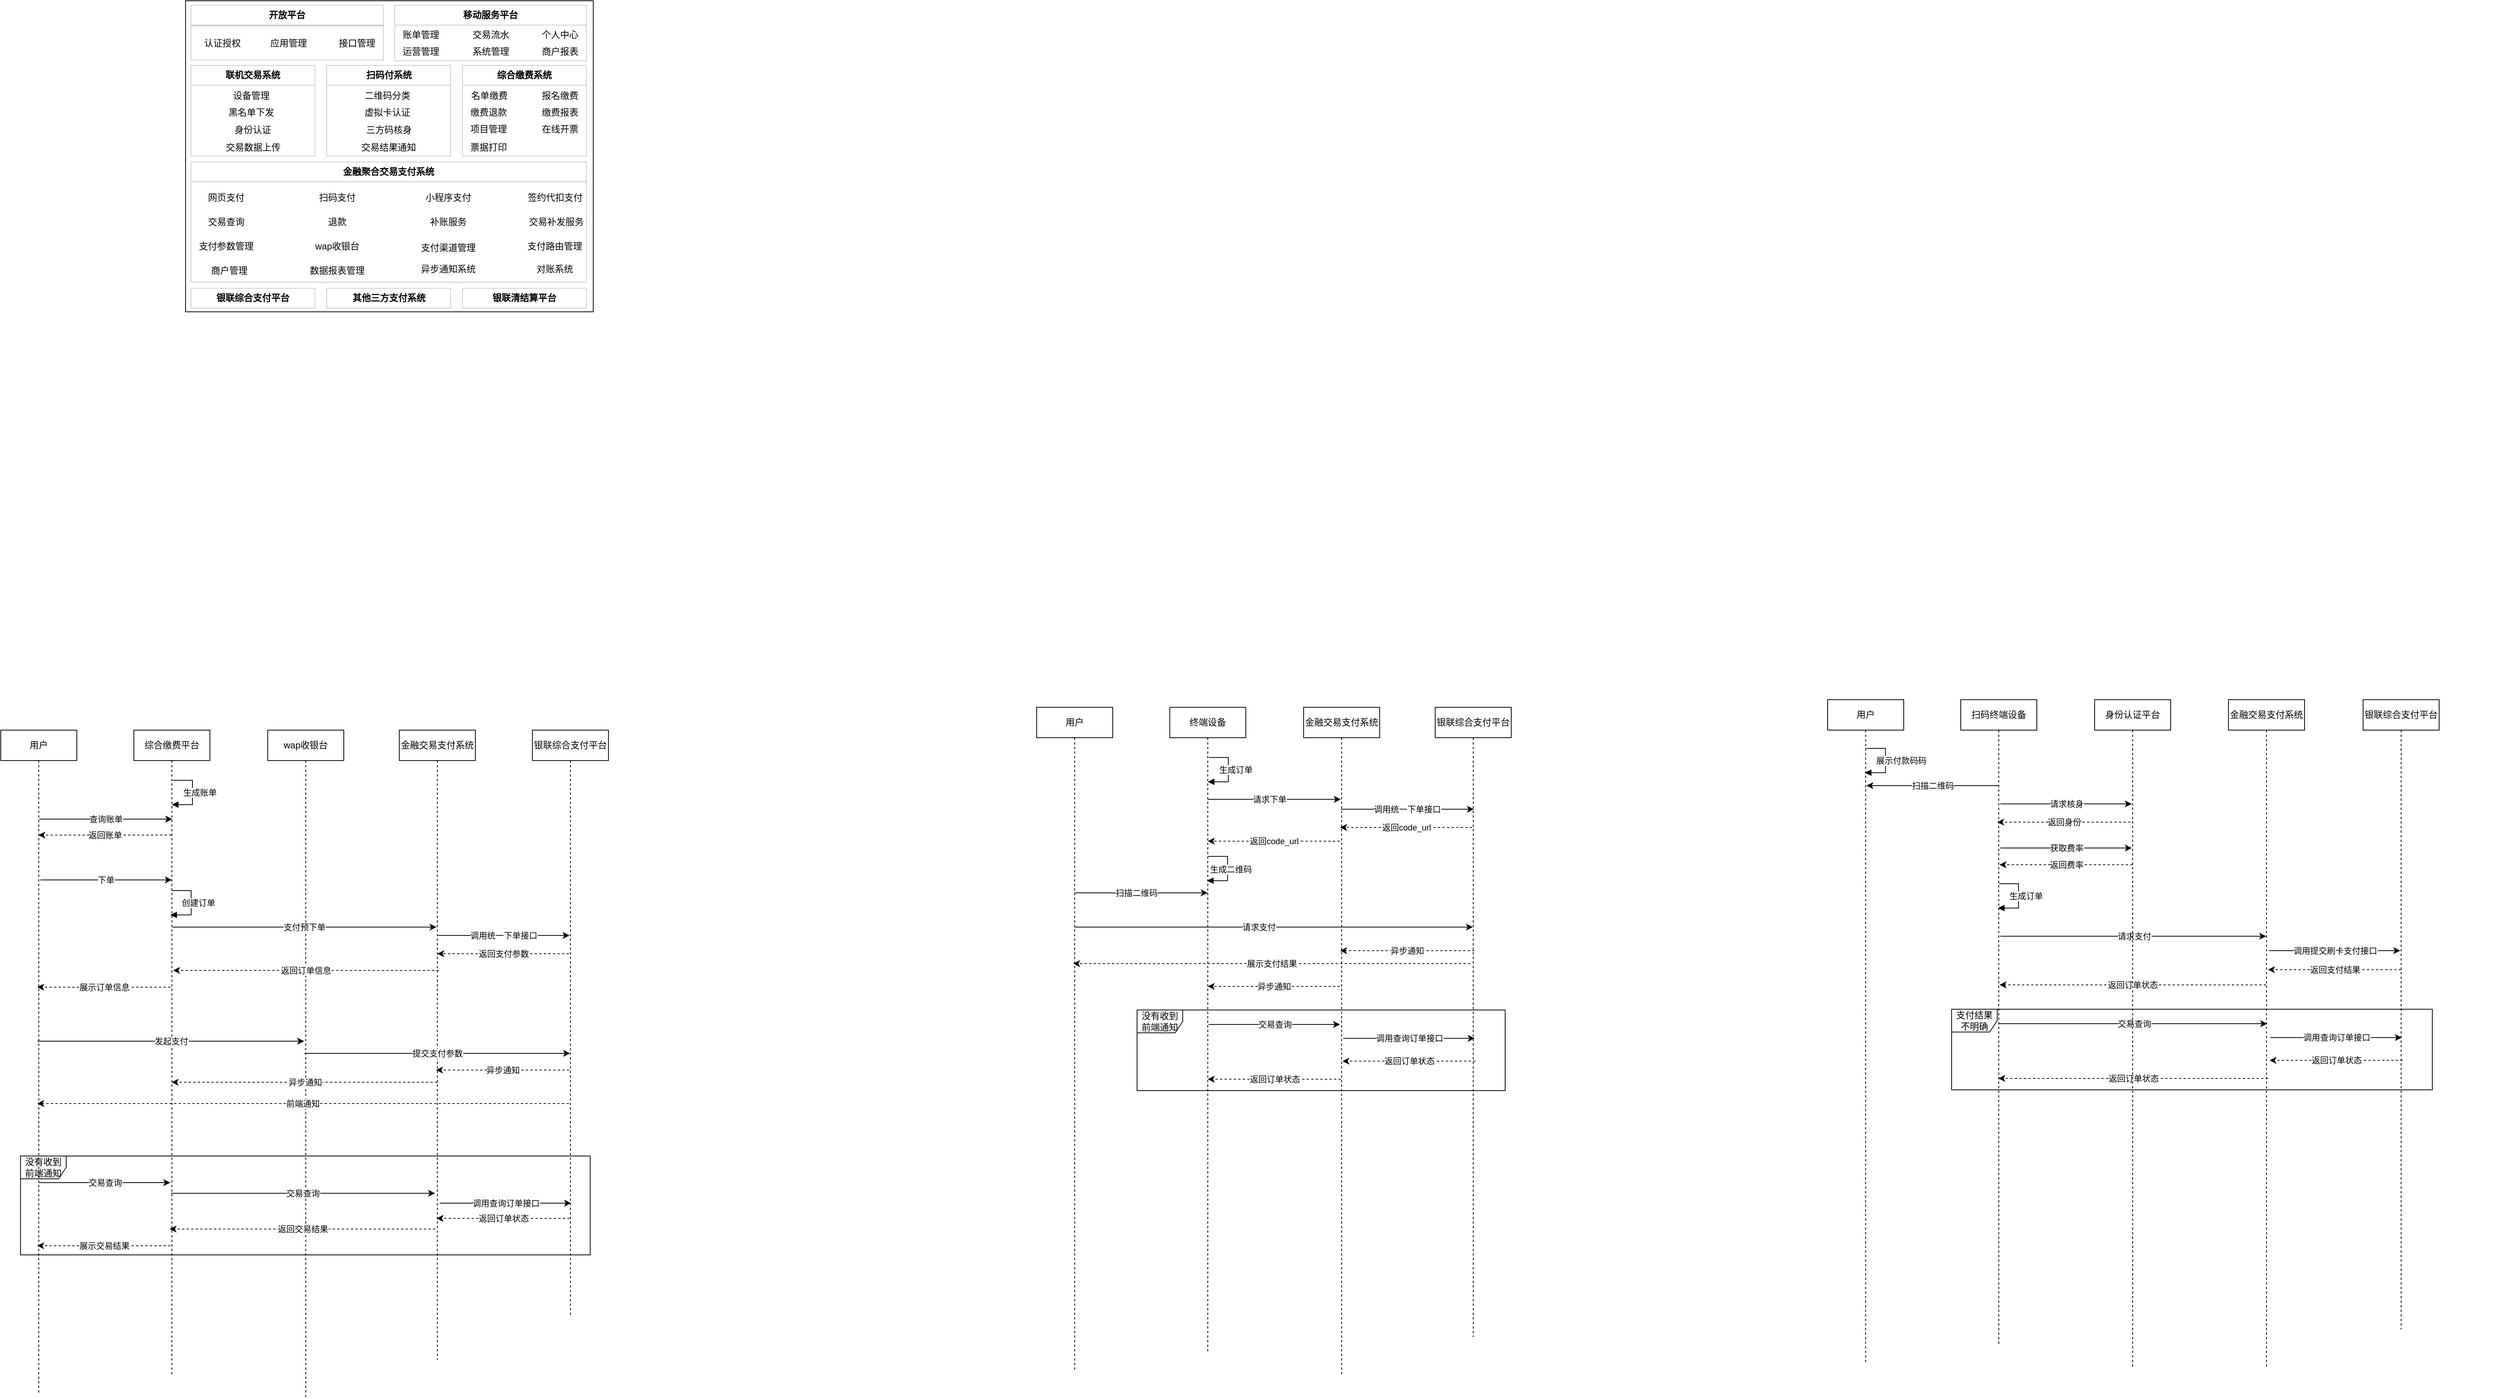 <mxfile version="13.10.8" type="github" pages="2">
  <diagram id="DybgV2dMm-oK95CopPqm" name="标书画图">
    <mxGraphModel dx="2479" dy="2188" grid="0" gridSize="10" guides="1" tooltips="1" connect="1" arrows="1" fold="1" page="0" pageScale="1" pageWidth="827" pageHeight="1169" math="0" shadow="0">
      <root>
        <mxCell id="0" />
        <mxCell id="1" parent="0" />
        <mxCell id="zKL8gyBiCPiRNHRH7Rql-82" value="支付结果不明确" style="shape=umlFrame;whiteSpace=wrap;html=1;" parent="1" vertex="1">
          <mxGeometry x="1373" y="-175" width="632" height="106" as="geometry" />
        </mxCell>
        <mxCell id="zKL8gyBiCPiRNHRH7Rql-27" value="没有收到前端通知" style="shape=umlFrame;whiteSpace=wrap;html=1;" parent="1" vertex="1">
          <mxGeometry x="-1166" y="18" width="749" height="130" as="geometry" />
        </mxCell>
        <mxCell id="xwB1ckmhTEfTMpIk9fc6-267" value="" style="rounded=0;whiteSpace=wrap;html=1;strokeColor=#000000;fillColor=none;" parent="1" vertex="1">
          <mxGeometry x="-949" y="-1501" width="536" height="409" as="geometry" />
        </mxCell>
        <mxCell id="T4yJkQ8KHL0_IrTnyPtb-2" value="" style="rounded=0;whiteSpace=wrap;html=1;verticalAlign=top;strokeColor=#CCCCCC;" parent="1" vertex="1">
          <mxGeometry x="-942" y="-1263" width="520" height="132" as="geometry" />
        </mxCell>
        <mxCell id="T4yJkQ8KHL0_IrTnyPtb-3" value="网页支付" style="text;html=1;strokeColor=none;fillColor=none;align=center;verticalAlign=middle;whiteSpace=wrap;rounded=0;" parent="1" vertex="1">
          <mxGeometry x="-930" y="-1252" width="69" height="19" as="geometry" />
        </mxCell>
        <mxCell id="xwB1ckmhTEfTMpIk9fc6-2" value="扫码支付" style="text;html=1;strokeColor=none;fillColor=none;align=center;verticalAlign=middle;whiteSpace=wrap;rounded=0;" parent="1" vertex="1">
          <mxGeometry x="-784" y="-1252" width="69" height="19" as="geometry" />
        </mxCell>
        <mxCell id="xwB1ckmhTEfTMpIk9fc6-3" value="小程序支付" style="text;html=1;strokeColor=none;fillColor=none;align=center;verticalAlign=middle;whiteSpace=wrap;rounded=0;" parent="1" vertex="1">
          <mxGeometry x="-638" y="-1252" width="69" height="19" as="geometry" />
        </mxCell>
        <mxCell id="xwB1ckmhTEfTMpIk9fc6-6" value="wap收银台" style="text;html=1;strokeColor=none;fillColor=none;align=center;verticalAlign=middle;whiteSpace=wrap;rounded=0;" parent="1" vertex="1">
          <mxGeometry x="-784" y="-1188" width="69" height="19" as="geometry" />
        </mxCell>
        <mxCell id="xwB1ckmhTEfTMpIk9fc6-7" value="支付渠道管理" style="text;html=1;strokeColor=none;fillColor=none;align=center;verticalAlign=middle;whiteSpace=wrap;rounded=0;" parent="1" vertex="1">
          <mxGeometry x="-643" y="-1188" width="79" height="23" as="geometry" />
        </mxCell>
        <mxCell id="xwB1ckmhTEfTMpIk9fc6-8" value="对账系统" style="text;html=1;strokeColor=none;fillColor=none;align=center;verticalAlign=middle;whiteSpace=wrap;rounded=0;" parent="1" vertex="1">
          <mxGeometry x="-503.5" y="-1158" width="79" height="19" as="geometry" />
        </mxCell>
        <mxCell id="xwB1ckmhTEfTMpIk9fc6-9" value="交易补发服务" style="text;html=1;strokeColor=none;fillColor=none;align=center;verticalAlign=middle;whiteSpace=wrap;rounded=0;" parent="1" vertex="1">
          <mxGeometry x="-501" y="-1220" width="79" height="19" as="geometry" />
        </mxCell>
        <mxCell id="xwB1ckmhTEfTMpIk9fc6-10" value="商户管理" style="text;html=1;strokeColor=none;fillColor=none;align=center;verticalAlign=middle;whiteSpace=wrap;rounded=0;" parent="1" vertex="1">
          <mxGeometry x="-931.5" y="-1156" width="79" height="19" as="geometry" />
        </mxCell>
        <mxCell id="xwB1ckmhTEfTMpIk9fc6-44" value="退款" style="text;html=1;strokeColor=none;fillColor=none;align=center;verticalAlign=middle;whiteSpace=wrap;rounded=0;" parent="1" vertex="1">
          <mxGeometry x="-789" y="-1220" width="79" height="19" as="geometry" />
        </mxCell>
        <mxCell id="xwB1ckmhTEfTMpIk9fc6-97" style="edgeStyle=orthogonalEdgeStyle;rounded=0;orthogonalLoop=1;jettySize=auto;html=1;exitX=0.5;exitY=1;exitDx=0;exitDy=0;" parent="1" source="xwB1ckmhTEfTMpIk9fc6-2" target="xwB1ckmhTEfTMpIk9fc6-2" edge="1">
          <mxGeometry relative="1" as="geometry" />
        </mxCell>
        <mxCell id="xwB1ckmhTEfTMpIk9fc6-98" value="支付路由管理" style="text;html=1;strokeColor=none;fillColor=none;align=center;verticalAlign=middle;whiteSpace=wrap;rounded=0;" parent="1" vertex="1">
          <mxGeometry x="-503.5" y="-1188" width="79" height="19" as="geometry" />
        </mxCell>
        <mxCell id="xwB1ckmhTEfTMpIk9fc6-111" value="交易查询" style="text;html=1;strokeColor=none;fillColor=none;align=center;verticalAlign=middle;whiteSpace=wrap;rounded=0;" parent="1" vertex="1">
          <mxGeometry x="-935" y="-1220" width="79" height="19" as="geometry" />
        </mxCell>
        <mxCell id="xwB1ckmhTEfTMpIk9fc6-128" value="" style="rounded=0;whiteSpace=wrap;html=1;verticalAlign=top;strokeColor=#CCCCCC;" parent="1" vertex="1">
          <mxGeometry x="-585" y="-1390" width="163" height="93" as="geometry" />
        </mxCell>
        <mxCell id="xwB1ckmhTEfTMpIk9fc6-129" value="在线开票" style="text;html=1;strokeColor=none;fillColor=none;align=center;verticalAlign=middle;whiteSpace=wrap;rounded=0;" parent="1" vertex="1">
          <mxGeometry x="-491" y="-1342" width="69" height="19" as="geometry" />
        </mxCell>
        <mxCell id="xwB1ckmhTEfTMpIk9fc6-133" value="项目管理" style="text;html=1;strokeColor=none;fillColor=none;align=center;verticalAlign=middle;whiteSpace=wrap;rounded=0;" parent="1" vertex="1">
          <mxGeometry x="-585.5" y="-1342" width="69" height="19" as="geometry" />
        </mxCell>
        <mxCell id="xwB1ckmhTEfTMpIk9fc6-135" value="缴费退款" style="text;html=1;strokeColor=none;fillColor=none;align=center;verticalAlign=middle;whiteSpace=wrap;rounded=0;" parent="1" vertex="1">
          <mxGeometry x="-585.5" y="-1364" width="69" height="19" as="geometry" />
        </mxCell>
        <mxCell id="xwB1ckmhTEfTMpIk9fc6-137" value="名单缴费" style="text;html=1;strokeColor=none;fillColor=none;align=center;verticalAlign=middle;whiteSpace=wrap;rounded=0;" parent="1" vertex="1">
          <mxGeometry x="-584" y="-1386" width="69" height="19" as="geometry" />
        </mxCell>
        <mxCell id="xwB1ckmhTEfTMpIk9fc6-140" value="票据打印" style="text;html=1;strokeColor=none;fillColor=none;align=center;verticalAlign=middle;whiteSpace=wrap;rounded=0;" parent="1" vertex="1">
          <mxGeometry x="-585.5" y="-1318" width="69" height="19" as="geometry" />
        </mxCell>
        <mxCell id="xwB1ckmhTEfTMpIk9fc6-141" style="edgeStyle=orthogonalEdgeStyle;rounded=0;orthogonalLoop=1;jettySize=auto;html=1;exitX=0.5;exitY=1;exitDx=0;exitDy=0;" parent="1" edge="1">
          <mxGeometry relative="1" as="geometry">
            <mxPoint x="-317.5" y="280" as="sourcePoint" />
            <mxPoint x="-317.5" y="280" as="targetPoint" />
          </mxGeometry>
        </mxCell>
        <mxCell id="xwB1ckmhTEfTMpIk9fc6-142" value="缴费报表" style="text;html=1;strokeColor=none;fillColor=none;align=center;verticalAlign=middle;whiteSpace=wrap;rounded=0;" parent="1" vertex="1">
          <mxGeometry x="-491" y="-1364" width="69" height="19" as="geometry" />
        </mxCell>
        <mxCell id="xwB1ckmhTEfTMpIk9fc6-161" value="数据报表管理" style="text;html=1;strokeColor=none;fillColor=none;align=center;verticalAlign=middle;whiteSpace=wrap;rounded=0;" parent="1" vertex="1">
          <mxGeometry x="-789" y="-1156" width="79" height="19" as="geometry" />
        </mxCell>
        <mxCell id="xwB1ckmhTEfTMpIk9fc6-167" value="支付参数管理" style="text;html=1;strokeColor=none;fillColor=none;align=center;verticalAlign=middle;whiteSpace=wrap;rounded=0;" parent="1" vertex="1">
          <mxGeometry x="-935" y="-1188" width="79" height="19" as="geometry" />
        </mxCell>
        <mxCell id="xwB1ckmhTEfTMpIk9fc6-178" value="综合缴费系统" style="rounded=0;whiteSpace=wrap;html=1;fontStyle=1;fillColor=none;strokeColor=#CCCCCC;" parent="1" vertex="1">
          <mxGeometry x="-585" y="-1416" width="163" height="26" as="geometry" />
        </mxCell>
        <mxCell id="xwB1ckmhTEfTMpIk9fc6-181" value="报名缴费" style="text;html=1;strokeColor=none;fillColor=none;align=center;verticalAlign=middle;whiteSpace=wrap;rounded=0;" parent="1" vertex="1">
          <mxGeometry x="-491" y="-1386" width="69" height="19" as="geometry" />
        </mxCell>
        <mxCell id="xwB1ckmhTEfTMpIk9fc6-188" value="" style="rounded=0;whiteSpace=wrap;html=1;verticalAlign=top;strokeColor=#CCCCCC;" parent="1" vertex="1">
          <mxGeometry x="-763.5" y="-1390" width="163" height="93" as="geometry" />
        </mxCell>
        <mxCell id="xwB1ckmhTEfTMpIk9fc6-191" value="三方码核身" style="text;html=1;strokeColor=none;fillColor=none;align=center;verticalAlign=middle;whiteSpace=wrap;rounded=0;" parent="1" vertex="1">
          <mxGeometry x="-716.5" y="-1341" width="69" height="19" as="geometry" />
        </mxCell>
        <mxCell id="xwB1ckmhTEfTMpIk9fc6-192" value="二维码分类" style="text;html=1;strokeColor=none;fillColor=none;align=center;verticalAlign=middle;whiteSpace=wrap;rounded=0;" parent="1" vertex="1">
          <mxGeometry x="-718.5" y="-1386" width="69" height="19" as="geometry" />
        </mxCell>
        <mxCell id="xwB1ckmhTEfTMpIk9fc6-194" value="交易结果通知" style="text;html=1;strokeColor=none;fillColor=none;align=center;verticalAlign=middle;whiteSpace=wrap;rounded=0;" parent="1" vertex="1">
          <mxGeometry x="-722" y="-1318" width="80" height="19" as="geometry" />
        </mxCell>
        <mxCell id="xwB1ckmhTEfTMpIk9fc6-195" value="扫码付系统" style="rounded=0;whiteSpace=wrap;html=1;fontStyle=1;fillColor=none;strokeColor=#CCCCCC;" parent="1" vertex="1">
          <mxGeometry x="-763.5" y="-1416" width="163" height="26" as="geometry" />
        </mxCell>
        <mxCell id="xwB1ckmhTEfTMpIk9fc6-196" value="虚拟卡认证" style="text;html=1;strokeColor=none;fillColor=none;align=center;verticalAlign=middle;whiteSpace=wrap;rounded=0;" parent="1" vertex="1">
          <mxGeometry x="-718.5" y="-1364" width="69" height="19" as="geometry" />
        </mxCell>
        <mxCell id="xwB1ckmhTEfTMpIk9fc6-200" value="" style="rounded=0;whiteSpace=wrap;html=1;verticalAlign=top;strokeColor=#CCCCCC;" parent="1" vertex="1">
          <mxGeometry x="-942" y="-1390" width="163" height="93" as="geometry" />
        </mxCell>
        <mxCell id="xwB1ckmhTEfTMpIk9fc6-201" value="身份认证" style="text;html=1;strokeColor=none;fillColor=none;align=center;verticalAlign=middle;whiteSpace=wrap;rounded=0;" parent="1" vertex="1">
          <mxGeometry x="-895" y="-1341" width="69" height="19" as="geometry" />
        </mxCell>
        <mxCell id="xwB1ckmhTEfTMpIk9fc6-202" value="设备管理" style="text;html=1;strokeColor=none;fillColor=none;align=center;verticalAlign=middle;whiteSpace=wrap;rounded=0;" parent="1" vertex="1">
          <mxGeometry x="-897" y="-1386" width="69" height="19" as="geometry" />
        </mxCell>
        <mxCell id="xwB1ckmhTEfTMpIk9fc6-203" value="交易数据上传" style="text;html=1;strokeColor=none;fillColor=none;align=center;verticalAlign=middle;whiteSpace=wrap;rounded=0;" parent="1" vertex="1">
          <mxGeometry x="-900.5" y="-1318" width="80" height="19" as="geometry" />
        </mxCell>
        <mxCell id="xwB1ckmhTEfTMpIk9fc6-204" value="联机交易系统" style="rounded=0;whiteSpace=wrap;html=1;fontStyle=1;fillColor=none;strokeColor=#CCCCCC;" parent="1" vertex="1">
          <mxGeometry x="-942" y="-1416" width="163" height="26" as="geometry" />
        </mxCell>
        <mxCell id="xwB1ckmhTEfTMpIk9fc6-205" value="黑名单下发" style="text;html=1;strokeColor=none;fillColor=none;align=center;verticalAlign=middle;whiteSpace=wrap;rounded=0;" parent="1" vertex="1">
          <mxGeometry x="-897" y="-1364" width="69" height="19" as="geometry" />
        </mxCell>
        <mxCell id="xwB1ckmhTEfTMpIk9fc6-220" value="金融聚合交易支付系统" style="rounded=0;whiteSpace=wrap;html=1;fontStyle=1;fillColor=none;strokeColor=#CCCCCC;" parent="1" vertex="1">
          <mxGeometry x="-942" y="-1289" width="520" height="26" as="geometry" />
        </mxCell>
        <mxCell id="xwB1ckmhTEfTMpIk9fc6-221" value="签约代扣支付" style="text;html=1;strokeColor=none;fillColor=none;align=center;verticalAlign=middle;whiteSpace=wrap;rounded=0;" parent="1" vertex="1">
          <mxGeometry x="-502" y="-1252" width="77.5" height="19" as="geometry" />
        </mxCell>
        <mxCell id="xwB1ckmhTEfTMpIk9fc6-227" style="edgeStyle=orthogonalEdgeStyle;rounded=0;orthogonalLoop=1;jettySize=auto;html=1;exitX=0.5;exitY=1;exitDx=0;exitDy=0;" parent="1" edge="1">
          <mxGeometry relative="1" as="geometry">
            <mxPoint x="-895.5" y="-1201" as="sourcePoint" />
            <mxPoint x="-895.5" y="-1201" as="targetPoint" />
          </mxGeometry>
        </mxCell>
        <mxCell id="xwB1ckmhTEfTMpIk9fc6-232" value="银联综合支付平台" style="rounded=0;whiteSpace=wrap;html=1;fontStyle=1;strokeColor=#CCCCCC;fillColor=none;" parent="1" vertex="1">
          <mxGeometry x="-942" y="-1123" width="163" height="26" as="geometry" />
        </mxCell>
        <mxCell id="xwB1ckmhTEfTMpIk9fc6-238" value="其他三方支付系统" style="rounded=0;whiteSpace=wrap;html=1;fontStyle=1;strokeColor=#CCCCCC;fillColor=none;" parent="1" vertex="1">
          <mxGeometry x="-763.5" y="-1123" width="163" height="26" as="geometry" />
        </mxCell>
        <mxCell id="xwB1ckmhTEfTMpIk9fc6-244" value="银联清结算平台" style="rounded=0;whiteSpace=wrap;html=1;fontStyle=1;strokeColor=#CCCCCC;fillColor=none;" parent="1" vertex="1">
          <mxGeometry x="-585" y="-1123" width="163" height="26" as="geometry" />
        </mxCell>
        <mxCell id="xwB1ckmhTEfTMpIk9fc6-246" value="" style="rounded=0;whiteSpace=wrap;html=1;verticalAlign=top;strokeColor=#CCCCCC;" parent="1" vertex="1">
          <mxGeometry x="-942" y="-1468" width="253" height="45" as="geometry" />
        </mxCell>
        <mxCell id="xwB1ckmhTEfTMpIk9fc6-247" value="" style="rounded=0;whiteSpace=wrap;html=1;verticalAlign=top;strokeColor=#CCCCCC;" parent="1" vertex="1">
          <mxGeometry x="-674" y="-1469" width="252" height="47" as="geometry" />
        </mxCell>
        <mxCell id="xwB1ckmhTEfTMpIk9fc6-249" value="认证授权" style="text;html=1;strokeColor=none;fillColor=none;align=center;verticalAlign=middle;whiteSpace=wrap;rounded=0;" parent="1" vertex="1">
          <mxGeometry x="-935" y="-1455" width="69" height="19" as="geometry" />
        </mxCell>
        <mxCell id="xwB1ckmhTEfTMpIk9fc6-250" value="应用管理" style="text;html=1;fillColor=none;align=center;verticalAlign=middle;whiteSpace=wrap;rounded=0;" parent="1" vertex="1">
          <mxGeometry x="-848" y="-1455" width="69" height="19" as="geometry" />
        </mxCell>
        <mxCell id="xwB1ckmhTEfTMpIk9fc6-251" value="接口管理" style="text;html=1;strokeColor=none;fillColor=none;align=center;verticalAlign=middle;whiteSpace=wrap;rounded=0;" parent="1" vertex="1">
          <mxGeometry x="-758" y="-1455" width="69" height="19" as="geometry" />
        </mxCell>
        <mxCell id="xwB1ckmhTEfTMpIk9fc6-252" value="商户报表" style="text;html=1;strokeColor=none;fillColor=none;align=center;verticalAlign=middle;whiteSpace=wrap;rounded=0;" parent="1" vertex="1">
          <mxGeometry x="-491" y="-1444" width="69" height="19" as="geometry" />
        </mxCell>
        <mxCell id="xwB1ckmhTEfTMpIk9fc6-253" value="个人中心" style="text;html=1;strokeColor=none;fillColor=none;align=center;verticalAlign=middle;whiteSpace=wrap;rounded=0;" parent="1" vertex="1">
          <mxGeometry x="-491" y="-1466" width="69" height="19" as="geometry" />
        </mxCell>
        <mxCell id="xwB1ckmhTEfTMpIk9fc6-254" value="系统管理" style="text;html=1;strokeColor=none;fillColor=none;align=center;verticalAlign=middle;whiteSpace=wrap;rounded=0;" parent="1" vertex="1">
          <mxGeometry x="-582.5" y="-1444" width="69" height="19" as="geometry" />
        </mxCell>
        <mxCell id="xwB1ckmhTEfTMpIk9fc6-255" value="运营管理" style="text;html=1;strokeColor=none;fillColor=none;align=center;verticalAlign=middle;whiteSpace=wrap;rounded=0;" parent="1" vertex="1">
          <mxGeometry x="-674" y="-1444" width="69" height="19" as="geometry" />
        </mxCell>
        <mxCell id="xwB1ckmhTEfTMpIk9fc6-256" value="交易流水" style="text;html=1;strokeColor=none;fillColor=none;align=center;verticalAlign=middle;whiteSpace=wrap;rounded=0;" parent="1" vertex="1">
          <mxGeometry x="-582.5" y="-1466" width="69" height="19" as="geometry" />
        </mxCell>
        <mxCell id="xwB1ckmhTEfTMpIk9fc6-258" value="账单管理" style="text;html=1;strokeColor=none;fillColor=none;align=center;verticalAlign=middle;whiteSpace=wrap;rounded=0;" parent="1" vertex="1">
          <mxGeometry x="-674" y="-1466" width="69" height="19" as="geometry" />
        </mxCell>
        <mxCell id="xwB1ckmhTEfTMpIk9fc6-259" value="开放平台" style="rounded=0;whiteSpace=wrap;html=1;fontStyle=1;fillColor=none;strokeColor=#CCCCCC;" parent="1" vertex="1">
          <mxGeometry x="-942" y="-1495" width="253" height="26" as="geometry" />
        </mxCell>
        <mxCell id="xwB1ckmhTEfTMpIk9fc6-260" value="移动服务平台" style="rounded=0;whiteSpace=wrap;html=1;fontStyle=1;fillColor=none;strokeColor=#CCCCCC;" parent="1" vertex="1">
          <mxGeometry x="-674" y="-1495" width="252" height="26" as="geometry" />
        </mxCell>
        <mxCell id="xwB1ckmhTEfTMpIk9fc6-265" value="补账服务" style="text;html=1;strokeColor=none;fillColor=none;align=center;verticalAlign=middle;whiteSpace=wrap;rounded=0;" parent="1" vertex="1">
          <mxGeometry x="-643" y="-1220" width="79" height="19" as="geometry" />
        </mxCell>
        <mxCell id="xwB1ckmhTEfTMpIk9fc6-266" value="异步通知系统" style="text;html=1;strokeColor=none;fillColor=none;align=center;verticalAlign=middle;whiteSpace=wrap;rounded=0;" parent="1" vertex="1">
          <mxGeometry x="-643" y="-1158" width="79" height="19" as="geometry" />
        </mxCell>
        <mxCell id="zKL8gyBiCPiRNHRH7Rql-1" value="用户" style="shape=umlLifeline;perimeter=lifelinePerimeter;whiteSpace=wrap;html=1;container=1;collapsible=0;recursiveResize=0;outlineConnect=0;" parent="1" vertex="1">
          <mxGeometry x="-1192" y="-542" width="100" height="872" as="geometry" />
        </mxCell>
        <mxCell id="zKL8gyBiCPiRNHRH7Rql-2" value="综合缴费平台" style="shape=umlLifeline;perimeter=lifelinePerimeter;whiteSpace=wrap;html=1;container=1;collapsible=0;recursiveResize=0;outlineConnect=0;" parent="1" vertex="1">
          <mxGeometry x="-1017" y="-542" width="100" height="848" as="geometry" />
        </mxCell>
        <mxCell id="zKL8gyBiCPiRNHRH7Rql-3" value="wap收银台" style="shape=umlLifeline;perimeter=lifelinePerimeter;whiteSpace=wrap;html=1;container=1;collapsible=0;recursiveResize=0;outlineConnect=0;" parent="1" vertex="1">
          <mxGeometry x="-841" y="-542" width="100" height="878" as="geometry" />
        </mxCell>
        <mxCell id="zKL8gyBiCPiRNHRH7Rql-4" value="金融交易支付系统" style="shape=umlLifeline;perimeter=lifelinePerimeter;whiteSpace=wrap;html=1;container=1;collapsible=0;recursiveResize=0;outlineConnect=0;" parent="1" vertex="1">
          <mxGeometry x="-668" y="-542" width="100" height="828" as="geometry" />
        </mxCell>
        <mxCell id="zKL8gyBiCPiRNHRH7Rql-6" value="查询账单" style="endArrow=classic;html=1;" parent="1" edge="1">
          <mxGeometry width="50" height="50" relative="1" as="geometry">
            <mxPoint x="-1141.333" y="-425" as="sourcePoint" />
            <mxPoint x="-966.5" y="-425" as="targetPoint" />
            <Array as="points">
              <mxPoint x="-1054" y="-425" />
            </Array>
          </mxGeometry>
        </mxCell>
        <mxCell id="zKL8gyBiCPiRNHRH7Rql-7" value="返回账单" style="endArrow=classic;html=1;dashed=1;" parent="1" edge="1">
          <mxGeometry width="50" height="50" relative="1" as="geometry">
            <mxPoint x="-967.5" y="-404" as="sourcePoint" />
            <mxPoint x="-1142.5" y="-404" as="targetPoint" />
            <Array as="points">
              <mxPoint x="-1044" y="-404" />
            </Array>
          </mxGeometry>
        </mxCell>
        <mxCell id="zKL8gyBiCPiRNHRH7Rql-8" value="下单" style="endArrow=classic;html=1;" parent="1" edge="1">
          <mxGeometry width="50" height="50" relative="1" as="geometry">
            <mxPoint x="-1140.003" y="-345" as="sourcePoint" />
            <mxPoint x="-967.17" y="-345" as="targetPoint" />
            <Array as="points">
              <mxPoint x="-1052.67" y="-345" />
            </Array>
          </mxGeometry>
        </mxCell>
        <mxCell id="zKL8gyBiCPiRNHRH7Rql-15" value="生成账单" style="edgeStyle=orthogonalEdgeStyle;html=1;align=left;spacingLeft=2;endArrow=block;rounded=0;" parent="1" edge="1">
          <mxGeometry x="-0.018" y="-16" relative="1" as="geometry">
            <mxPoint x="-965.5" y="-476" as="sourcePoint" />
            <Array as="points">
              <mxPoint x="-940" y="-476" />
              <mxPoint x="-940" y="-444" />
            </Array>
            <mxPoint x="-966.976" y="-444" as="targetPoint" />
            <mxPoint as="offset" />
          </mxGeometry>
        </mxCell>
        <mxCell id="zKL8gyBiCPiRNHRH7Rql-16" value="支付预下单" style="endArrow=classic;html=1;" parent="1" edge="1">
          <mxGeometry width="50" height="50" relative="1" as="geometry">
            <mxPoint x="-966.173" y="-283" as="sourcePoint" />
            <mxPoint x="-619.17" y="-283" as="targetPoint" />
            <Array as="points">
              <mxPoint x="-878.84" y="-283" />
            </Array>
          </mxGeometry>
        </mxCell>
        <mxCell id="zKL8gyBiCPiRNHRH7Rql-18" value="返回订单信息" style="endArrow=classic;html=1;dashed=1;" parent="1" edge="1">
          <mxGeometry width="50" height="50" relative="1" as="geometry">
            <mxPoint x="-616.09" y="-226" as="sourcePoint" />
            <mxPoint x="-965.423" y="-226" as="targetPoint" />
            <Array as="points">
              <mxPoint x="-692.59" y="-226" />
            </Array>
          </mxGeometry>
        </mxCell>
        <mxCell id="zKL8gyBiCPiRNHRH7Rql-19" value="创建订单" style="edgeStyle=orthogonalEdgeStyle;html=1;align=left;spacingLeft=2;endArrow=block;rounded=0;" parent="1" edge="1">
          <mxGeometry x="-0.018" y="-16" relative="1" as="geometry">
            <mxPoint x="-967.17" y="-331" as="sourcePoint" />
            <Array as="points">
              <mxPoint x="-941.67" y="-331" />
              <mxPoint x="-941.67" y="-299" />
            </Array>
            <mxPoint x="-969.003" y="-299" as="targetPoint" />
            <mxPoint as="offset" />
          </mxGeometry>
        </mxCell>
        <mxCell id="zKL8gyBiCPiRNHRH7Rql-20" value="展示订单信息" style="endArrow=classic;html=1;dashed=1;" parent="1" edge="1">
          <mxGeometry width="50" height="50" relative="1" as="geometry">
            <mxPoint x="-969" y="-204" as="sourcePoint" />
            <mxPoint x="-1144" y="-204" as="targetPoint" />
            <Array as="points">
              <mxPoint x="-1045.5" y="-204" />
            </Array>
          </mxGeometry>
        </mxCell>
        <mxCell id="zKL8gyBiCPiRNHRH7Rql-21" value="发起支付" style="endArrow=classic;html=1;" parent="1" edge="1">
          <mxGeometry width="50" height="50" relative="1" as="geometry">
            <mxPoint x="-1143.673" y="-133" as="sourcePoint" />
            <mxPoint x="-793.17" y="-133" as="targetPoint" />
            <Array as="points">
              <mxPoint x="-1056.34" y="-133" />
            </Array>
          </mxGeometry>
        </mxCell>
        <mxCell id="zKL8gyBiCPiRNHRH7Rql-23" value="提交支付参数" style="endArrow=classic;html=1;" parent="1" target="zKL8gyBiCPiRNHRH7Rql-34" edge="1">
          <mxGeometry width="50" height="50" relative="1" as="geometry">
            <mxPoint x="-792.673" y="-117" as="sourcePoint" />
            <mxPoint x="-617.67" y="-117" as="targetPoint" />
            <Array as="points">
              <mxPoint x="-705.34" y="-117" />
            </Array>
          </mxGeometry>
        </mxCell>
        <mxCell id="zKL8gyBiCPiRNHRH7Rql-24" value="异步通知" style="endArrow=classic;html=1;dashed=1;" parent="1" edge="1">
          <mxGeometry width="50" height="50" relative="1" as="geometry">
            <mxPoint x="-618" y="-79" as="sourcePoint" />
            <mxPoint x="-967.333" y="-79" as="targetPoint" />
            <Array as="points">
              <mxPoint x="-694.5" y="-79" />
            </Array>
          </mxGeometry>
        </mxCell>
        <mxCell id="zKL8gyBiCPiRNHRH7Rql-25" value="前端通知" style="endArrow=classic;html=1;dashed=1;" parent="1" edge="1">
          <mxGeometry width="50" height="50" relative="1" as="geometry">
            <mxPoint x="-445.17" y="-51" as="sourcePoint" />
            <mxPoint x="-1144.003" y="-51" as="targetPoint" />
            <Array as="points">
              <mxPoint x="-697.84" y="-51" />
            </Array>
          </mxGeometry>
        </mxCell>
        <mxCell id="zKL8gyBiCPiRNHRH7Rql-28" value="交易查询" style="endArrow=classic;html=1;" parent="1" edge="1">
          <mxGeometry x="0.011" width="50" height="50" relative="1" as="geometry">
            <mxPoint x="-1142.003" y="53" as="sourcePoint" />
            <mxPoint x="-969.17" y="53" as="targetPoint" />
            <Array as="points">
              <mxPoint x="-1054.67" y="53" />
            </Array>
            <mxPoint as="offset" />
          </mxGeometry>
        </mxCell>
        <mxCell id="zKL8gyBiCPiRNHRH7Rql-30" value="交易查询" style="endArrow=classic;html=1;" parent="1" edge="1">
          <mxGeometry width="50" height="50" relative="1" as="geometry">
            <mxPoint x="-968.003" y="67" as="sourcePoint" />
            <mxPoint x="-621.0" y="67" as="targetPoint" />
            <Array as="points">
              <mxPoint x="-880.67" y="67" />
            </Array>
          </mxGeometry>
        </mxCell>
        <mxCell id="zKL8gyBiCPiRNHRH7Rql-32" value="返回交易结果" style="endArrow=classic;html=1;dashed=1;" parent="1" edge="1">
          <mxGeometry width="50" height="50" relative="1" as="geometry">
            <mxPoint x="-620.67" y="114" as="sourcePoint" />
            <mxPoint x="-970.003" y="114" as="targetPoint" />
            <Array as="points">
              <mxPoint x="-697.17" y="114" />
            </Array>
          </mxGeometry>
        </mxCell>
        <mxCell id="zKL8gyBiCPiRNHRH7Rql-33" value="展示交易结果" style="endArrow=classic;html=1;dashed=1;" parent="1" edge="1">
          <mxGeometry width="50" height="50" relative="1" as="geometry">
            <mxPoint x="-969" y="136" as="sourcePoint" />
            <mxPoint x="-1144" y="136" as="targetPoint" />
            <Array as="points">
              <mxPoint x="-1045.5" y="136" />
            </Array>
          </mxGeometry>
        </mxCell>
        <mxCell id="zKL8gyBiCPiRNHRH7Rql-34" value="银联综合支付平台" style="shape=umlLifeline;perimeter=lifelinePerimeter;whiteSpace=wrap;html=1;container=1;collapsible=0;recursiveResize=0;outlineConnect=0;" parent="1" vertex="1">
          <mxGeometry x="-493" y="-542" width="100" height="770" as="geometry" />
        </mxCell>
        <mxCell id="zKL8gyBiCPiRNHRH7Rql-35" value="调用统一下单接口" style="endArrow=classic;html=1;" parent="1" edge="1">
          <mxGeometry width="50" height="50" relative="1" as="geometry">
            <mxPoint x="-617.003" y="-272" as="sourcePoint" />
            <mxPoint x="-444.17" y="-272" as="targetPoint" />
            <Array as="points">
              <mxPoint x="-529.67" y="-272" />
            </Array>
          </mxGeometry>
        </mxCell>
        <mxCell id="zKL8gyBiCPiRNHRH7Rql-36" value="返回支付参数" style="endArrow=classic;html=1;dashed=1;" parent="1" target="zKL8gyBiCPiRNHRH7Rql-4" edge="1">
          <mxGeometry width="50" height="50" relative="1" as="geometry">
            <mxPoint x="-445" y="-248" as="sourcePoint" />
            <mxPoint x="-615" y="-248" as="targetPoint" />
            <Array as="points">
              <mxPoint x="-521.5" y="-248" />
            </Array>
          </mxGeometry>
        </mxCell>
        <mxCell id="zKL8gyBiCPiRNHRH7Rql-39" value="异步通知" style="endArrow=classic;html=1;dashed=1;" parent="1" edge="1">
          <mxGeometry width="50" height="50" relative="1" as="geometry">
            <mxPoint x="-444.67" y="-95" as="sourcePoint" />
            <mxPoint x="-619.67" y="-95" as="targetPoint" />
            <Array as="points">
              <mxPoint x="-521.17" y="-95" />
            </Array>
          </mxGeometry>
        </mxCell>
        <mxCell id="zKL8gyBiCPiRNHRH7Rql-40" value="调用查询订单接口" style="endArrow=classic;html=1;" parent="1" edge="1">
          <mxGeometry x="0.011" width="50" height="50" relative="1" as="geometry">
            <mxPoint x="-615.003" y="80" as="sourcePoint" />
            <mxPoint x="-442.17" y="80" as="targetPoint" />
            <Array as="points">
              <mxPoint x="-527.67" y="80" />
            </Array>
            <mxPoint as="offset" />
          </mxGeometry>
        </mxCell>
        <mxCell id="zKL8gyBiCPiRNHRH7Rql-41" value="返回订单状态" style="endArrow=classic;html=1;dashed=1;" parent="1" edge="1">
          <mxGeometry width="50" height="50" relative="1" as="geometry">
            <mxPoint x="-444" y="100" as="sourcePoint" />
            <mxPoint x="-619" y="100" as="targetPoint" />
            <Array as="points">
              <mxPoint x="-520.5" y="100" />
            </Array>
          </mxGeometry>
        </mxCell>
        <mxCell id="zKL8gyBiCPiRNHRH7Rql-42" value="没有收到前端通知" style="shape=umlFrame;whiteSpace=wrap;html=1;" parent="1" vertex="1">
          <mxGeometry x="302" y="-174" width="484" height="106" as="geometry" />
        </mxCell>
        <mxCell id="zKL8gyBiCPiRNHRH7Rql-43" style="edgeStyle=orthogonalEdgeStyle;rounded=0;orthogonalLoop=1;jettySize=auto;html=1;exitX=0.5;exitY=1;exitDx=0;exitDy=0;" parent="1" edge="1">
          <mxGeometry relative="1" as="geometry">
            <mxPoint x="1044.5" y="250" as="sourcePoint" />
            <mxPoint x="1044.5" y="250" as="targetPoint" />
          </mxGeometry>
        </mxCell>
        <mxCell id="zKL8gyBiCPiRNHRH7Rql-44" value="用户" style="shape=umlLifeline;perimeter=lifelinePerimeter;whiteSpace=wrap;html=1;container=1;collapsible=0;recursiveResize=0;outlineConnect=0;" parent="1" vertex="1">
          <mxGeometry x="170" y="-572" width="100" height="872" as="geometry" />
        </mxCell>
        <mxCell id="zKL8gyBiCPiRNHRH7Rql-45" value="终端设备" style="shape=umlLifeline;perimeter=lifelinePerimeter;whiteSpace=wrap;html=1;container=1;collapsible=0;recursiveResize=0;outlineConnect=0;" parent="1" vertex="1">
          <mxGeometry x="345" y="-572" width="100" height="848" as="geometry" />
        </mxCell>
        <mxCell id="zKL8gyBiCPiRNHRH7Rql-46" value="金融交易支付系统" style="shape=umlLifeline;perimeter=lifelinePerimeter;whiteSpace=wrap;html=1;container=1;collapsible=0;recursiveResize=0;outlineConnect=0;" parent="1" vertex="1">
          <mxGeometry x="521" y="-572" width="100" height="878" as="geometry" />
        </mxCell>
        <mxCell id="zKL8gyBiCPiRNHRH7Rql-47" value="&lt;span&gt;银联综合支付平台&lt;/span&gt;" style="shape=umlLifeline;perimeter=lifelinePerimeter;whiteSpace=wrap;html=1;container=1;collapsible=0;recursiveResize=0;outlineConnect=0;" parent="1" vertex="1">
          <mxGeometry x="694" y="-572" width="100" height="828" as="geometry" />
        </mxCell>
        <mxCell id="zKL8gyBiCPiRNHRH7Rql-48" value="请求下单" style="endArrow=classic;html=1;" parent="1" edge="1">
          <mxGeometry x="-0.073" width="50" height="50" relative="1" as="geometry">
            <mxPoint x="394.997" y="-451" as="sourcePoint" />
            <mxPoint x="569.83" y="-451" as="targetPoint" />
            <Array as="points" />
            <mxPoint as="offset" />
          </mxGeometry>
        </mxCell>
        <mxCell id="zKL8gyBiCPiRNHRH7Rql-51" value="生成订单" style="edgeStyle=orthogonalEdgeStyle;html=1;align=left;spacingLeft=2;endArrow=block;rounded=0;" parent="1" edge="1">
          <mxGeometry x="-0.018" y="-16" relative="1" as="geometry">
            <mxPoint x="396.5" y="-506" as="sourcePoint" />
            <Array as="points">
              <mxPoint x="422" y="-506" />
              <mxPoint x="422" y="-474" />
            </Array>
            <mxPoint x="395.024" y="-474" as="targetPoint" />
            <mxPoint as="offset" />
          </mxGeometry>
        </mxCell>
        <mxCell id="zKL8gyBiCPiRNHRH7Rql-58" value="异步通知" style="endArrow=classic;html=1;dashed=1;" parent="1" edge="1">
          <mxGeometry width="50" height="50" relative="1" as="geometry">
            <mxPoint x="745.67" y="-252" as="sourcePoint" />
            <mxPoint x="569" y="-252" as="targetPoint" />
            <Array as="points">
              <mxPoint x="669.17" y="-252" />
            </Array>
          </mxGeometry>
        </mxCell>
        <mxCell id="zKL8gyBiCPiRNHRH7Rql-59" value="展示支付结果" style="endArrow=classic;html=1;dashed=1;" parent="1" edge="1">
          <mxGeometry width="50" height="50" relative="1" as="geometry">
            <mxPoint x="740" y="-235" as="sourcePoint" />
            <mxPoint x="217.997" y="-235" as="targetPoint" />
            <Array as="points">
              <mxPoint x="664.16" y="-235" />
            </Array>
          </mxGeometry>
        </mxCell>
        <mxCell id="zKL8gyBiCPiRNHRH7Rql-60" value="交易查询" style="endArrow=classic;html=1;" parent="1" edge="1">
          <mxGeometry x="0.011" width="50" height="50" relative="1" as="geometry">
            <mxPoint x="395.997" y="-155" as="sourcePoint" />
            <mxPoint x="568.83" y="-155" as="targetPoint" />
            <Array as="points">
              <mxPoint x="483.33" y="-155" />
            </Array>
            <mxPoint as="offset" />
          </mxGeometry>
        </mxCell>
        <mxCell id="zKL8gyBiCPiRNHRH7Rql-68" value="调用查询订单接口" style="endArrow=classic;html=1;" parent="1" edge="1">
          <mxGeometry x="0.011" width="50" height="50" relative="1" as="geometry">
            <mxPoint x="572.997" y="-136.71" as="sourcePoint" />
            <mxPoint x="745.83" y="-136.71" as="targetPoint" />
            <Array as="points">
              <mxPoint x="660.33" y="-136.71" />
            </Array>
            <mxPoint as="offset" />
          </mxGeometry>
        </mxCell>
        <mxCell id="zKL8gyBiCPiRNHRH7Rql-69" value="返回订单状态" style="endArrow=classic;html=1;dashed=1;" parent="1" edge="1">
          <mxGeometry width="50" height="50" relative="1" as="geometry">
            <mxPoint x="747" y="-106.71" as="sourcePoint" />
            <mxPoint x="572" y="-106.71" as="targetPoint" />
            <Array as="points">
              <mxPoint x="670.5" y="-106.71" />
            </Array>
          </mxGeometry>
        </mxCell>
        <mxCell id="zKL8gyBiCPiRNHRH7Rql-70" value="调用统一下单接口" style="endArrow=classic;html=1;" parent="1" edge="1">
          <mxGeometry width="50" height="50" relative="1" as="geometry">
            <mxPoint x="569.997" y="-438" as="sourcePoint" />
            <mxPoint x="744.83" y="-438" as="targetPoint" />
            <Array as="points">
              <mxPoint x="657.33" y="-438" />
            </Array>
          </mxGeometry>
        </mxCell>
        <mxCell id="zKL8gyBiCPiRNHRH7Rql-71" value="返回code_url" style="endArrow=classic;html=1;dashed=1;" parent="1" edge="1">
          <mxGeometry width="50" height="50" relative="1" as="geometry">
            <mxPoint x="742.5" y="-414.0" as="sourcePoint" />
            <mxPoint x="569" y="-414" as="targetPoint" />
            <Array as="points">
              <mxPoint x="666" y="-414" />
            </Array>
          </mxGeometry>
        </mxCell>
        <mxCell id="zKL8gyBiCPiRNHRH7Rql-75" value="生成二维码" style="edgeStyle=orthogonalEdgeStyle;html=1;align=left;spacingLeft=2;endArrow=block;rounded=0;" parent="1" edge="1">
          <mxGeometry x="1" y="-15" relative="1" as="geometry">
            <mxPoint x="395.48" y="-376" as="sourcePoint" />
            <Array as="points">
              <mxPoint x="420.98" y="-376" />
              <mxPoint x="420.98" y="-344" />
            </Array>
            <mxPoint x="394.004" y="-344" as="targetPoint" />
            <mxPoint as="offset" />
          </mxGeometry>
        </mxCell>
        <mxCell id="zKL8gyBiCPiRNHRH7Rql-77" value="扫描二维码" style="endArrow=classic;html=1;" parent="1" edge="1">
          <mxGeometry x="-0.073" width="50" height="50" relative="1" as="geometry">
            <mxPoint x="219.997" y="-328" as="sourcePoint" />
            <mxPoint x="394.83" y="-328" as="targetPoint" />
            <Array as="points" />
            <mxPoint as="offset" />
          </mxGeometry>
        </mxCell>
        <mxCell id="zKL8gyBiCPiRNHRH7Rql-78" value="返回code_url" style="endArrow=classic;html=1;dashed=1;" parent="1" edge="1">
          <mxGeometry width="50" height="50" relative="1" as="geometry">
            <mxPoint x="568.5" y="-396.0" as="sourcePoint" />
            <mxPoint x="395" y="-396" as="targetPoint" />
            <Array as="points">
              <mxPoint x="492" y="-396" />
            </Array>
          </mxGeometry>
        </mxCell>
        <mxCell id="zKL8gyBiCPiRNHRH7Rql-79" value="请求支付" style="endArrow=classic;html=1;" parent="1" target="zKL8gyBiCPiRNHRH7Rql-47" edge="1">
          <mxGeometry x="-0.073" width="50" height="50" relative="1" as="geometry">
            <mxPoint x="219.997" y="-283" as="sourcePoint" />
            <mxPoint x="394.83" y="-283" as="targetPoint" />
            <Array as="points" />
            <mxPoint as="offset" />
          </mxGeometry>
        </mxCell>
        <mxCell id="zKL8gyBiCPiRNHRH7Rql-81" value="返回订单状态" style="endArrow=classic;html=1;dashed=1;" parent="1" edge="1">
          <mxGeometry width="50" height="50" relative="1" as="geometry">
            <mxPoint x="570" y="-83.0" as="sourcePoint" />
            <mxPoint x="395" y="-83.0" as="targetPoint" />
            <Array as="points">
              <mxPoint x="493.5" y="-83" />
            </Array>
          </mxGeometry>
        </mxCell>
        <mxCell id="zKL8gyBiCPiRNHRH7Rql-83" style="edgeStyle=orthogonalEdgeStyle;rounded=0;orthogonalLoop=1;jettySize=auto;html=1;exitX=0.5;exitY=1;exitDx=0;exitDy=0;" parent="1" edge="1">
          <mxGeometry relative="1" as="geometry">
            <mxPoint x="2084.5" y="240" as="sourcePoint" />
            <mxPoint x="2084.5" y="240" as="targetPoint" />
          </mxGeometry>
        </mxCell>
        <mxCell id="zKL8gyBiCPiRNHRH7Rql-84" value="用户" style="shape=umlLifeline;perimeter=lifelinePerimeter;whiteSpace=wrap;html=1;container=1;collapsible=0;recursiveResize=0;outlineConnect=0;" parent="1" vertex="1">
          <mxGeometry x="1210" y="-582" width="100" height="872" as="geometry" />
        </mxCell>
        <mxCell id="zKL8gyBiCPiRNHRH7Rql-85" value="扫码终端设备" style="shape=umlLifeline;perimeter=lifelinePerimeter;whiteSpace=wrap;html=1;container=1;collapsible=0;recursiveResize=0;outlineConnect=0;" parent="1" vertex="1">
          <mxGeometry x="1385" y="-582" width="100" height="848" as="geometry" />
        </mxCell>
        <mxCell id="zKL8gyBiCPiRNHRH7Rql-86" value="金融交易支付系统" style="shape=umlLifeline;perimeter=lifelinePerimeter;whiteSpace=wrap;html=1;container=1;collapsible=0;recursiveResize=0;outlineConnect=0;" parent="1" vertex="1">
          <mxGeometry x="1737" y="-582" width="100" height="878" as="geometry" />
        </mxCell>
        <mxCell id="zKL8gyBiCPiRNHRH7Rql-87" value="&lt;span&gt;银联综合支付平台&lt;/span&gt;" style="shape=umlLifeline;perimeter=lifelinePerimeter;whiteSpace=wrap;html=1;container=1;collapsible=0;recursiveResize=0;outlineConnect=0;" parent="1" vertex="1">
          <mxGeometry x="1914" y="-582" width="100" height="828" as="geometry" />
        </mxCell>
        <mxCell id="zKL8gyBiCPiRNHRH7Rql-89" value="生成订单" style="edgeStyle=orthogonalEdgeStyle;html=1;align=left;spacingLeft=2;endArrow=block;rounded=0;" parent="1" edge="1">
          <mxGeometry x="-0.018" y="-16" relative="1" as="geometry">
            <mxPoint x="1435.48" y="-340" as="sourcePoint" />
            <Array as="points">
              <mxPoint x="1460.98" y="-340" />
              <mxPoint x="1460.98" y="-308" />
            </Array>
            <mxPoint x="1434.004" y="-308" as="targetPoint" />
            <mxPoint as="offset" />
          </mxGeometry>
        </mxCell>
        <mxCell id="zKL8gyBiCPiRNHRH7Rql-92" value="交易查询" style="endArrow=classic;html=1;" parent="1" edge="1">
          <mxGeometry x="0.011" width="50" height="50" relative="1" as="geometry">
            <mxPoint x="1434.5" y="-156" as="sourcePoint" />
            <mxPoint x="1787.83" y="-156" as="targetPoint" />
            <Array as="points">
              <mxPoint x="1702.33" y="-156" />
            </Array>
            <mxPoint as="offset" />
          </mxGeometry>
        </mxCell>
        <mxCell id="zKL8gyBiCPiRNHRH7Rql-93" value="调用查询订单接口" style="endArrow=classic;html=1;" parent="1" edge="1">
          <mxGeometry x="0.011" width="50" height="50" relative="1" as="geometry">
            <mxPoint x="1791.997" y="-137.71" as="sourcePoint" />
            <mxPoint x="1964.83" y="-137.71" as="targetPoint" />
            <Array as="points">
              <mxPoint x="1879.33" y="-137.71" />
            </Array>
            <mxPoint as="offset" />
          </mxGeometry>
        </mxCell>
        <mxCell id="zKL8gyBiCPiRNHRH7Rql-94" value="返回订单状态" style="endArrow=classic;html=1;dashed=1;" parent="1" edge="1">
          <mxGeometry width="50" height="50" relative="1" as="geometry">
            <mxPoint x="1966" y="-107.71" as="sourcePoint" />
            <mxPoint x="1791" y="-107.71" as="targetPoint" />
            <Array as="points">
              <mxPoint x="1889.5" y="-107.71" />
            </Array>
          </mxGeometry>
        </mxCell>
        <mxCell id="zKL8gyBiCPiRNHRH7Rql-99" value="扫描二维码" style="endArrow=classic;html=1;" parent="1" edge="1">
          <mxGeometry width="50" height="50" relative="1" as="geometry">
            <mxPoint x="1434.5" y="-469.0" as="sourcePoint" />
            <mxPoint x="1261" y="-469" as="targetPoint" />
            <Array as="points">
              <mxPoint x="1358" y="-469" />
            </Array>
          </mxGeometry>
        </mxCell>
        <mxCell id="zKL8gyBiCPiRNHRH7Rql-101" value="返回订单状态" style="endArrow=classic;html=1;dashed=1;" parent="1" edge="1">
          <mxGeometry width="50" height="50" relative="1" as="geometry">
            <mxPoint x="1789" y="-84.0" as="sourcePoint" />
            <mxPoint x="1434.5" y="-84" as="targetPoint" />
            <Array as="points">
              <mxPoint x="1712.5" y="-84" />
            </Array>
          </mxGeometry>
        </mxCell>
        <mxCell id="zKL8gyBiCPiRNHRH7Rql-102" value="展示付款码码" style="edgeStyle=orthogonalEdgeStyle;html=1;align=left;spacingLeft=2;endArrow=block;rounded=0;" parent="1" edge="1">
          <mxGeometry x="-0.018" y="-16" relative="1" as="geometry">
            <mxPoint x="1260.48" y="-518" as="sourcePoint" />
            <Array as="points">
              <mxPoint x="1285.98" y="-518" />
              <mxPoint x="1285.98" y="-486" />
            </Array>
            <mxPoint x="1259.004" y="-486" as="targetPoint" />
            <mxPoint as="offset" />
          </mxGeometry>
        </mxCell>
        <mxCell id="zKL8gyBiCPiRNHRH7Rql-104" value="请求支付" style="endArrow=classic;html=1;" parent="1" target="zKL8gyBiCPiRNHRH7Rql-86" edge="1">
          <mxGeometry x="0.011" width="50" height="50" relative="1" as="geometry">
            <mxPoint x="1436.997" y="-271.0" as="sourcePoint" />
            <mxPoint x="1609.83" y="-271.0" as="targetPoint" />
            <Array as="points">
              <mxPoint x="1524.33" y="-271" />
            </Array>
            <mxPoint as="offset" />
          </mxGeometry>
        </mxCell>
        <mxCell id="zKL8gyBiCPiRNHRH7Rql-105" value="调用提交刷卡支付接口" style="endArrow=classic;html=1;" parent="1" edge="1">
          <mxGeometry x="0.011" width="50" height="50" relative="1" as="geometry">
            <mxPoint x="1789.997" y="-252" as="sourcePoint" />
            <mxPoint x="1962.83" y="-252" as="targetPoint" />
            <Array as="points">
              <mxPoint x="1877.33" y="-252" />
            </Array>
            <mxPoint as="offset" />
          </mxGeometry>
        </mxCell>
        <mxCell id="zKL8gyBiCPiRNHRH7Rql-106" value="返回支付结果" style="endArrow=classic;html=1;dashed=1;" parent="1" edge="1">
          <mxGeometry width="50" height="50" relative="1" as="geometry">
            <mxPoint x="1964.0" y="-227" as="sourcePoint" />
            <mxPoint x="1789.0" y="-227" as="targetPoint" />
            <Array as="points">
              <mxPoint x="1887.5" y="-227" />
            </Array>
          </mxGeometry>
        </mxCell>
        <mxCell id="zKL8gyBiCPiRNHRH7Rql-107" value="返回订单状态" style="endArrow=classic;html=1;dashed=1;" parent="1" source="zKL8gyBiCPiRNHRH7Rql-86" edge="1">
          <mxGeometry width="50" height="50" relative="1" as="geometry">
            <mxPoint x="1611" y="-207" as="sourcePoint" />
            <mxPoint x="1436" y="-207" as="targetPoint" />
            <Array as="points">
              <mxPoint x="1534.5" y="-207" />
            </Array>
          </mxGeometry>
        </mxCell>
        <mxCell id="zKL8gyBiCPiRNHRH7Rql-110" value="身份认证平台" style="shape=umlLifeline;perimeter=lifelinePerimeter;whiteSpace=wrap;html=1;container=1;collapsible=0;recursiveResize=0;outlineConnect=0;" parent="1" vertex="1">
          <mxGeometry x="1561" y="-582" width="100" height="878" as="geometry" />
        </mxCell>
        <mxCell id="zKL8gyBiCPiRNHRH7Rql-113" value="请求核身" style="endArrow=classic;html=1;" parent="1" edge="1">
          <mxGeometry x="0.011" width="50" height="50" relative="1" as="geometry">
            <mxPoint x="1436.997" y="-445.0" as="sourcePoint" />
            <mxPoint x="1609.83" y="-445.0" as="targetPoint" />
            <Array as="points">
              <mxPoint x="1524.33" y="-445" />
            </Array>
            <mxPoint as="offset" />
          </mxGeometry>
        </mxCell>
        <mxCell id="zKL8gyBiCPiRNHRH7Rql-114" value="返回身份" style="endArrow=classic;html=1;dashed=1;" parent="1" edge="1">
          <mxGeometry width="50" height="50" relative="1" as="geometry">
            <mxPoint x="1608.0" y="-421" as="sourcePoint" />
            <mxPoint x="1433.0" y="-421" as="targetPoint" />
            <Array as="points">
              <mxPoint x="1531.5" y="-421" />
            </Array>
          </mxGeometry>
        </mxCell>
        <mxCell id="zKL8gyBiCPiRNHRH7Rql-115" value="获取费率" style="endArrow=classic;html=1;" parent="1" edge="1">
          <mxGeometry x="0.011" width="50" height="50" relative="1" as="geometry">
            <mxPoint x="1436.997" y="-387.0" as="sourcePoint" />
            <mxPoint x="1609.83" y="-387.0" as="targetPoint" />
            <Array as="points">
              <mxPoint x="1524.33" y="-387" />
            </Array>
            <mxPoint as="offset" />
          </mxGeometry>
        </mxCell>
        <mxCell id="zKL8gyBiCPiRNHRH7Rql-117" value="返回费率" style="endArrow=classic;html=1;dashed=1;" parent="1" edge="1">
          <mxGeometry width="50" height="50" relative="1" as="geometry">
            <mxPoint x="1611.0" y="-365" as="sourcePoint" />
            <mxPoint x="1436.0" y="-365" as="targetPoint" />
            <Array as="points">
              <mxPoint x="1534.5" y="-365" />
            </Array>
          </mxGeometry>
        </mxCell>
        <mxCell id="zKL8gyBiCPiRNHRH7Rql-118" value="异步通知" style="endArrow=classic;html=1;dashed=1;" parent="1" edge="1">
          <mxGeometry width="50" height="50" relative="1" as="geometry">
            <mxPoint x="568.66" y="-205" as="sourcePoint" />
            <mxPoint x="394.997" y="-205" as="targetPoint" />
            <Array as="points" />
          </mxGeometry>
        </mxCell>
      </root>
    </mxGraphModel>
  </diagram>
  <diagram name="核身方案" id="zqKTm7wav68fdyJW1Eh4">
    <mxGraphModel dx="879" dy="3788" grid="0" gridSize="10" guides="1" tooltips="1" connect="1" arrows="1" fold="1" page="0" pageScale="1" pageWidth="827" pageHeight="1169" background="none" math="0" shadow="1">
      <root>
        <mxCell id="0" />
        <mxCell id="1" parent="0" />
        <mxCell id="Q-zQrgqXcNni66PcAH7A-31" value="DT还是公共数据中心?" style="shape=umlLifeline;perimeter=lifelinePerimeter;whiteSpace=wrap;html=1;container=1;collapsible=0;recursiveResize=0;outlineConnect=0;labelBackgroundColor=none;fillColor=#f8cecc;strokeColor=#b85450;" parent="1" vertex="1">
          <mxGeometry x="1165" y="-3162" width="112" height="450" as="geometry" />
        </mxCell>
        <mxCell id="Q-zQrgqXcNni66PcAH7A-30" value="" style="edgeStyle=orthogonalEdgeStyle;rounded=0;orthogonalLoop=1;jettySize=auto;html=1;fontSize=8;fontColor=#000000;verticalAlign=middle;" parent="1" source="Q-zQrgqXcNni66PcAH7A-28" target="Q-zQrgqXcNni66PcAH7A-29" edge="1">
          <mxGeometry relative="1" as="geometry">
            <mxPoint x="853" y="-3086" as="sourcePoint" />
            <mxPoint x="1220.5" y="-3081" as="targetPoint" />
            <Array as="points">
              <mxPoint x="990" y="-3096" />
              <mxPoint x="990" y="-3096" />
            </Array>
          </mxGeometry>
        </mxCell>
        <mxCell id="Q-zQrgqXcNni66PcAH7A-36" value="请求核身" style="edgeLabel;html=1;align=center;verticalAlign=middle;resizable=0;points=[];fontSize=8;fontColor=#000000;" parent="Q-zQrgqXcNni66PcAH7A-30" vertex="1" connectable="0">
          <mxGeometry x="0.027" y="-1" relative="1" as="geometry">
            <mxPoint x="-5.3" y="-2.71" as="offset" />
          </mxGeometry>
        </mxCell>
        <mxCell id="Q-zQrgqXcNni66PcAH7A-28" value="V8平台" style="shape=umlLifeline;perimeter=lifelinePerimeter;whiteSpace=wrap;html=1;container=1;collapsible=0;recursiveResize=0;outlineConnect=0;fillColor=#d5e8d4;strokeColor=#82b366;" parent="1" vertex="1">
          <mxGeometry x="781" y="-3162" width="112" height="451" as="geometry" />
        </mxCell>
        <mxCell id="Q-zQrgqXcNni66PcAH7A-29" value="支付平台" style="shape=umlLifeline;perimeter=lifelinePerimeter;whiteSpace=wrap;html=1;container=1;collapsible=0;recursiveResize=0;outlineConnect=0;fillColor=#d5e8d4;strokeColor=#82b366;" parent="1" vertex="1">
          <mxGeometry x="973" y="-3162" width="112" height="450" as="geometry" />
        </mxCell>
        <mxCell id="Q-zQrgqXcNni66PcAH7A-39" value="" style="edgeStyle=orthogonalEdgeStyle;rounded=0;orthogonalLoop=1;jettySize=auto;html=1;fontSize=8;fontColor=#B3B3B3;" parent="1" edge="1">
          <mxGeometry relative="1" as="geometry">
            <mxPoint x="1029.15" y="-3020.996" as="sourcePoint" />
            <mxPoint x="1412.84" y="-3021.03" as="targetPoint" />
            <Array as="points">
              <mxPoint x="1173.34" y="-3021.03" />
              <mxPoint x="1173.34" y="-3021.03" />
            </Array>
          </mxGeometry>
        </mxCell>
        <mxCell id="Q-zQrgqXcNni66PcAH7A-40" value="请求核身" style="edgeLabel;html=1;align=center;verticalAlign=middle;resizable=0;points=[];fontSize=8;labelBackgroundColor=#ffffff;" parent="Q-zQrgqXcNni66PcAH7A-39" vertex="1" connectable="0">
          <mxGeometry x="0.078" y="3" relative="1" as="geometry">
            <mxPoint x="-15.05" y="1.01" as="offset" />
          </mxGeometry>
        </mxCell>
        <mxCell id="Q-zQrgqXcNni66PcAH7A-42" value="返回三方用户标识" style="edgeStyle=orthogonalEdgeStyle;rounded=0;orthogonalLoop=1;jettySize=auto;html=1;fontSize=8;fontColor=#000000;dashed=1;" parent="1" edge="1">
          <mxGeometry relative="1" as="geometry">
            <mxPoint x="1412.34" y="-2980.03" as="sourcePoint" />
            <mxPoint x="1029.15" y="-2980.03" as="targetPoint" />
            <Array as="points">
              <mxPoint x="1138.34" y="-2980.03" />
              <mxPoint x="1138.34" y="-2980.03" />
            </Array>
          </mxGeometry>
        </mxCell>
        <mxCell id="Q-zQrgqXcNni66PcAH7A-33" value="银联平台" style="shape=umlLifeline;perimeter=lifelinePerimeter;whiteSpace=wrap;html=1;container=1;collapsible=0;recursiveResize=0;outlineConnect=0;fillColor=#d5e8d4;strokeColor=#82b366;" parent="1" vertex="1">
          <mxGeometry x="1357" y="-3162" width="112" height="450" as="geometry" />
        </mxCell>
        <mxCell id="Q-zQrgqXcNni66PcAH7A-37" value="paywayid、二维码" style="text;html=1;strokeColor=none;fillColor=none;align=center;verticalAlign=middle;rounded=0;fontSize=8;fontColor=#B3B3B3;fontStyle=2;labelBackgroundColor=#ffffff;" parent="1" vertex="1">
          <mxGeometry x="881" y="-3093" width="95" height="20" as="geometry" />
        </mxCell>
        <mxCell id="Q-zQrgqXcNni66PcAH7A-41" value="二维码、二维码类型、subappid|支付宝学校编号" style="text;html=1;strokeColor=none;fillColor=none;align=center;verticalAlign=middle;rounded=0;fontSize=8;fontColor=#B3B3B3;fontStyle=2;labelBackgroundColor=#ffffff;" parent="1" vertex="1">
          <mxGeometry x="1147.34" y="-3020.03" width="154.66" height="22" as="geometry" />
        </mxCell>
        <mxCell id="Q-zQrgqXcNni66PcAH7A-43" value="subopenid|一卡通号|用户信息散列值" style="text;html=1;strokeColor=none;fillColor=none;align=center;verticalAlign=middle;rounded=0;fontSize=8;fontColor=#B3B3B3;fontStyle=2;labelBackgroundColor=#ffffff;" parent="1" vertex="1">
          <mxGeometry x="1147.34" y="-2974.03" width="152" height="16" as="geometry" />
        </mxCell>
        <mxCell id="Q-zQrgqXcNni66PcAH7A-44" value="获取用户身份信息" style="edgeStyle=orthogonalEdgeStyle;rounded=0;orthogonalLoop=1;jettySize=auto;html=1;fontSize=8;fontColor=#000000;" parent="1" edge="1">
          <mxGeometry relative="1" as="geometry">
            <mxPoint x="1029.5" y="-2891" as="sourcePoint" />
            <mxPoint x="1221.5" y="-2891" as="targetPoint" />
            <Array as="points">
              <mxPoint x="1159" y="-2891" />
              <mxPoint x="1159" y="-2891" />
            </Array>
          </mxGeometry>
        </mxCell>
        <mxCell id="Q-zQrgqXcNni66PcAH7A-45" value="" style="edgeStyle=orthogonalEdgeStyle;rounded=0;orthogonalLoop=1;jettySize=auto;html=1;fontSize=8;fontColor=#B3B3B3;dashed=1;" parent="1" edge="1">
          <mxGeometry relative="1" as="geometry">
            <mxPoint x="1221.5" y="-2836" as="sourcePoint" />
            <mxPoint x="1029.5" y="-2836" as="targetPoint" />
            <Array as="points">
              <mxPoint x="1097" y="-2836" />
              <mxPoint x="1097" y="-2836" />
            </Array>
          </mxGeometry>
        </mxCell>
        <mxCell id="Q-zQrgqXcNni66PcAH7A-46" value="返回用户信息" style="edgeLabel;html=1;align=center;verticalAlign=middle;resizable=0;points=[];fontSize=8;" parent="Q-zQrgqXcNni66PcAH7A-45" vertex="1" connectable="0">
          <mxGeometry x="0.078" y="3" relative="1" as="geometry">
            <mxPoint x="-1.776e-15" y="-5" as="offset" />
          </mxGeometry>
        </mxCell>
        <mxCell id="Q-zQrgqXcNni66PcAH7A-47" value="学校编号、三方编号、&lt;br&gt;subopenid|一卡通号|用户信息散列值" style="text;html=1;strokeColor=none;fillColor=none;align=center;verticalAlign=middle;rounded=0;fontSize=8;fontColor=#B3B3B3;fontStyle=2;labelBackgroundColor=#ffffff;" parent="1" vertex="1">
          <mxGeometry x="1049.5" y="-2877" width="152" height="16" as="geometry" />
        </mxCell>
        <mxCell id="Q-zQrgqXcNni66PcAH7A-49" value="学工号、姓名" style="text;html=1;strokeColor=none;fillColor=none;align=center;verticalAlign=middle;rounded=0;fontSize=8;fontColor=#B3B3B3;fontStyle=2;labelBackgroundColor=#ffffff;" parent="1" vertex="1">
          <mxGeometry x="1039" y="-2831" width="152" height="16" as="geometry" />
        </mxCell>
        <mxCell id="Q-zQrgqXcNni66PcAH7A-52" value="返回三方用户信息" style="edgeStyle=orthogonalEdgeStyle;rounded=0;orthogonalLoop=1;jettySize=auto;html=1;fontSize=8;fontColor=#000000;dashed=1;" parent="1" edge="1">
          <mxGeometry x="0.013" relative="1" as="geometry">
            <mxPoint x="1028.5" y="-2756" as="sourcePoint" />
            <mxPoint x="838" y="-2756" as="targetPoint" />
            <Array as="points">
              <mxPoint x="1002" y="-2756" />
              <mxPoint x="1002" y="-2756" />
            </Array>
            <mxPoint as="offset" />
          </mxGeometry>
        </mxCell>
        <mxCell id="Q-zQrgqXcNni66PcAH7A-53" value="学工号" style="text;html=1;strokeColor=none;fillColor=none;align=center;verticalAlign=middle;rounded=0;fontSize=8;fontColor=#B3B3B3;fontStyle=2;labelBackgroundColor=#ffffff;" parent="1" vertex="1">
          <mxGeometry x="852.5" y="-2748" width="152" height="16" as="geometry" />
        </mxCell>
        <mxCell id="Q-zQrgqXcNni66PcAH7A-76" value="备注：&lt;br&gt;1、一卡通用户数据保存在DT还是公共数据中心？&lt;br&gt;2、银联码返回的是用户信息散列值，所以一卡通用户信息需要计算散列值并保存&lt;br&gt;3、支付宝码核身银联返回的一卡通号是学工号还是物理卡号？" style="shape=document;whiteSpace=wrap;html=1;boundedLbl=1;labelBackgroundColor=none;strokeColor=#d6b656;fontSize=14;fillColor=#fff2cc;align=left;verticalAlign=top;" parent="1" vertex="1">
          <mxGeometry x="685" y="-3020.03" width="316" height="125" as="geometry" />
        </mxCell>
      </root>
    </mxGraphModel>
  </diagram>
</mxfile>
